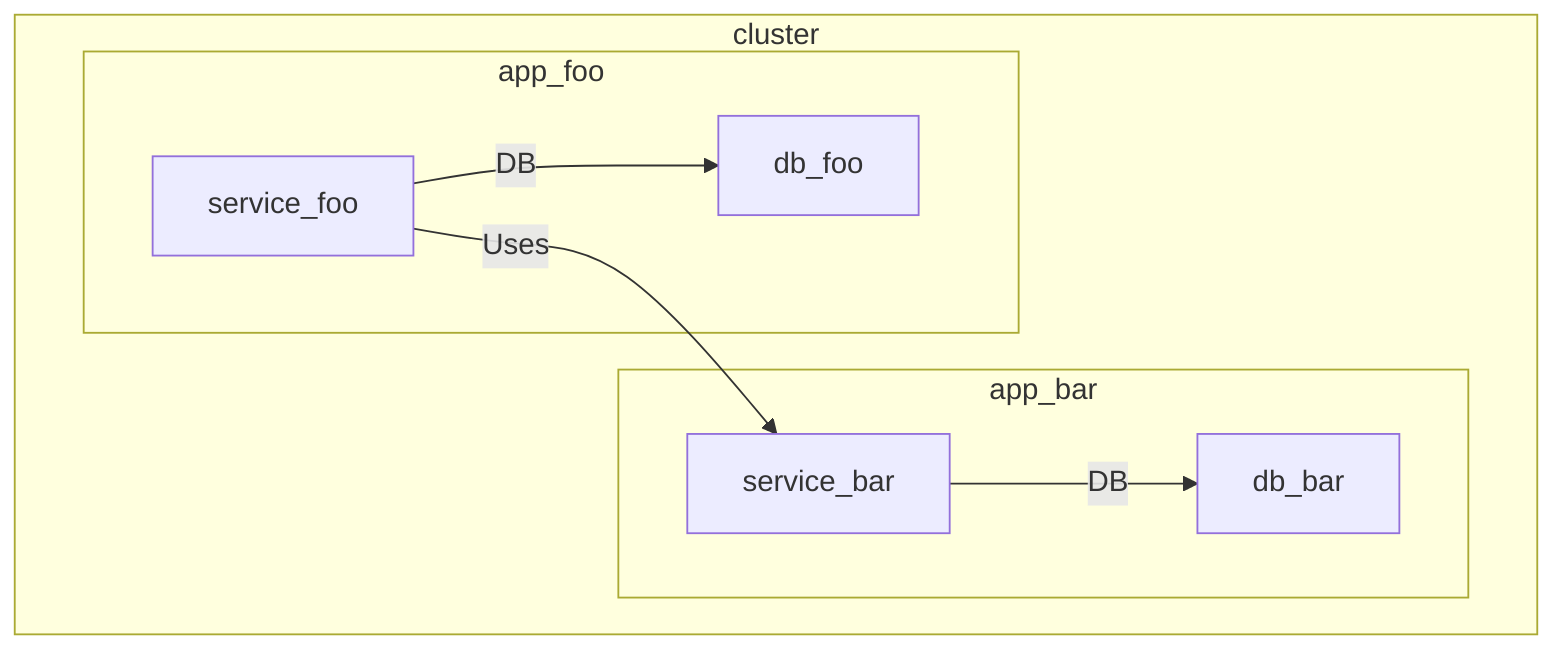 flowchart TD
    %% Nodes
    subgraph cluster
        subgraph app_bar
            db_bar
            service_bar
        end
        subgraph app_foo
            db_foo
            service_foo
        end
    end

    %% Links
    service_bar -->|DB| db_bar
    service_foo -->|DB| db_foo
    service_foo -->|Uses| service_bar